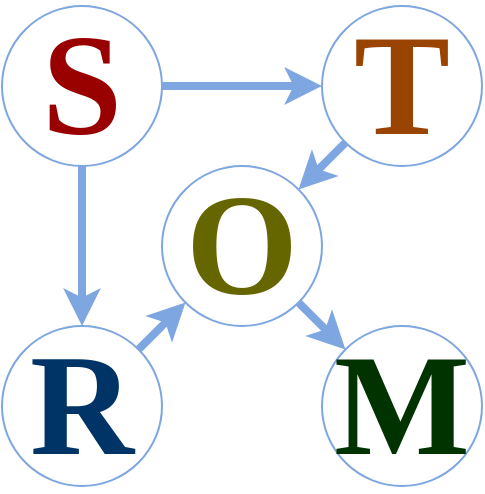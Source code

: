 <mxfile version="12.3.7" type="device" pages="1"><diagram id="DEClRsSL9wjzZ5sDekq6" name="Page-1"><mxGraphModel dx="1206" dy="801" grid="1" gridSize="10" guides="1" tooltips="1" connect="1" arrows="1" fold="1" page="1" pageScale="1" pageWidth="827" pageHeight="1169" math="0" shadow="0"><root><mxCell id="0"/><mxCell id="1" parent="0"/><mxCell id="Wms1Lww0pyAg7ymIdAYk-1" value="" style="ellipse;whiteSpace=wrap;html=1;aspect=fixed;strokeColor=#7EA6E0;" vertex="1" parent="1"><mxGeometry x="40" y="40" width="80" height="80" as="geometry"/></mxCell><mxCell id="Wms1Lww0pyAg7ymIdAYk-2" value="" style="ellipse;whiteSpace=wrap;html=1;aspect=fixed;strokeColor=#7EA6E0;" vertex="1" parent="1"><mxGeometry x="200" y="200" width="80" height="80" as="geometry"/></mxCell><mxCell id="Wms1Lww0pyAg7ymIdAYk-3" value="" style="ellipse;whiteSpace=wrap;html=1;aspect=fixed;strokeColor=#7EA6E0;" vertex="1" parent="1"><mxGeometry x="40" y="200" width="80" height="80" as="geometry"/></mxCell><mxCell id="Wms1Lww0pyAg7ymIdAYk-4" value="" style="ellipse;whiteSpace=wrap;html=1;aspect=fixed;strokeColor=#7EA6E0;" vertex="1" parent="1"><mxGeometry x="120" y="120" width="80" height="80" as="geometry"/></mxCell><mxCell id="Wms1Lww0pyAg7ymIdAYk-5" value="" style="ellipse;whiteSpace=wrap;html=1;aspect=fixed;strokeColor=#7EA6E0;" vertex="1" parent="1"><mxGeometry x="200" y="40" width="80" height="80" as="geometry"/></mxCell><mxCell id="Wms1Lww0pyAg7ymIdAYk-6" value="" style="endArrow=classic;html=1;entryX=0;entryY=0.5;entryDx=0;entryDy=0;exitX=1;exitY=0.5;exitDx=0;exitDy=0;rounded=0;strokeWidth=4;strokeColor=#7EA6E0;" edge="1" parent="1" source="Wms1Lww0pyAg7ymIdAYk-1" target="Wms1Lww0pyAg7ymIdAYk-5"><mxGeometry width="50" height="50" relative="1" as="geometry"><mxPoint x="40" y="350" as="sourcePoint"/><mxPoint x="90" y="300" as="targetPoint"/></mxGeometry></mxCell><mxCell id="Wms1Lww0pyAg7ymIdAYk-7" value="" style="endArrow=classic;html=1;entryX=0;entryY=1;entryDx=0;entryDy=0;exitX=1;exitY=0;exitDx=0;exitDy=0;rounded=0;strokeWidth=4;strokeColor=#7EA6E0;" edge="1" parent="1" source="Wms1Lww0pyAg7ymIdAYk-3" target="Wms1Lww0pyAg7ymIdAYk-4"><mxGeometry width="50" height="50" relative="1" as="geometry"><mxPoint x="40" y="350" as="sourcePoint"/><mxPoint x="90" y="300" as="targetPoint"/></mxGeometry></mxCell><mxCell id="Wms1Lww0pyAg7ymIdAYk-8" value="" style="endArrow=classic;html=1;exitX=0.5;exitY=1;exitDx=0;exitDy=0;entryX=0.5;entryY=0;entryDx=0;entryDy=0;rounded=0;strokeWidth=4;strokeColor=#7EA6E0;" edge="1" parent="1" source="Wms1Lww0pyAg7ymIdAYk-1" target="Wms1Lww0pyAg7ymIdAYk-3"><mxGeometry width="50" height="50" relative="1" as="geometry"><mxPoint x="40" y="350" as="sourcePoint"/><mxPoint x="90" y="300" as="targetPoint"/></mxGeometry></mxCell><mxCell id="Wms1Lww0pyAg7ymIdAYk-9" value="" style="endArrow=classic;html=1;entryX=1;entryY=0;entryDx=0;entryDy=0;exitX=0;exitY=1;exitDx=0;exitDy=0;rounded=0;strokeWidth=4;strokeColor=#7EA6E0;" edge="1" parent="1" source="Wms1Lww0pyAg7ymIdAYk-5" target="Wms1Lww0pyAg7ymIdAYk-4"><mxGeometry width="50" height="50" relative="1" as="geometry"><mxPoint x="40" y="350" as="sourcePoint"/><mxPoint x="90" y="300" as="targetPoint"/></mxGeometry></mxCell><mxCell id="Wms1Lww0pyAg7ymIdAYk-10" value="" style="endArrow=classic;html=1;entryX=0;entryY=0;entryDx=0;entryDy=0;exitX=1;exitY=1;exitDx=0;exitDy=0;rounded=0;strokeWidth=4;strokeColor=#7EA6E0;" edge="1" parent="1" source="Wms1Lww0pyAg7ymIdAYk-4" target="Wms1Lww0pyAg7ymIdAYk-2"><mxGeometry width="50" height="50" relative="1" as="geometry"><mxPoint x="40" y="350" as="sourcePoint"/><mxPoint x="90" y="300" as="targetPoint"/></mxGeometry></mxCell><mxCell id="Wms1Lww0pyAg7ymIdAYk-11" value="S" style="text;html=1;strokeColor=none;fillColor=none;align=center;verticalAlign=middle;whiteSpace=wrap;rounded=0;fontFamily=Garamond;fontSize=72;fontStyle=1;fontColor=#990000;" vertex="1" parent="1"><mxGeometry x="60" y="70" width="40" height="20" as="geometry"/></mxCell><mxCell id="Wms1Lww0pyAg7ymIdAYk-12" value="T" style="text;html=1;strokeColor=none;fillColor=none;align=center;verticalAlign=middle;whiteSpace=wrap;rounded=0;fontFamily=Garamond;fontSize=72;fontStyle=1;fontColor=#994400;" vertex="1" parent="1"><mxGeometry x="220" y="70" width="40" height="20" as="geometry"/></mxCell><mxCell id="Wms1Lww0pyAg7ymIdAYk-13" value="&lt;div&gt;O&lt;/div&gt;" style="text;html=1;strokeColor=none;fillColor=none;align=center;verticalAlign=middle;whiteSpace=wrap;rounded=0;fontFamily=Garamond;fontSize=72;fontStyle=1;fontColor=#666600;" vertex="1" parent="1"><mxGeometry x="140" y="150" width="40" height="20" as="geometry"/></mxCell><mxCell id="Wms1Lww0pyAg7ymIdAYk-14" value="R" style="text;html=1;strokeColor=none;fillColor=none;align=center;verticalAlign=middle;whiteSpace=wrap;rounded=0;fontFamily=Garamond;fontSize=72;fontStyle=1;fontColor=#003366;" vertex="1" parent="1"><mxGeometry x="60" y="230" width="40" height="20" as="geometry"/></mxCell><mxCell id="Wms1Lww0pyAg7ymIdAYk-15" value="M" style="text;html=1;strokeColor=none;fillColor=none;align=center;verticalAlign=middle;whiteSpace=wrap;rounded=0;fontFamily=Garamond;fontSize=72;fontStyle=1;fontColor=#003300;" vertex="1" parent="1"><mxGeometry x="220" y="230" width="40" height="20" as="geometry"/></mxCell></root></mxGraphModel></diagram></mxfile>